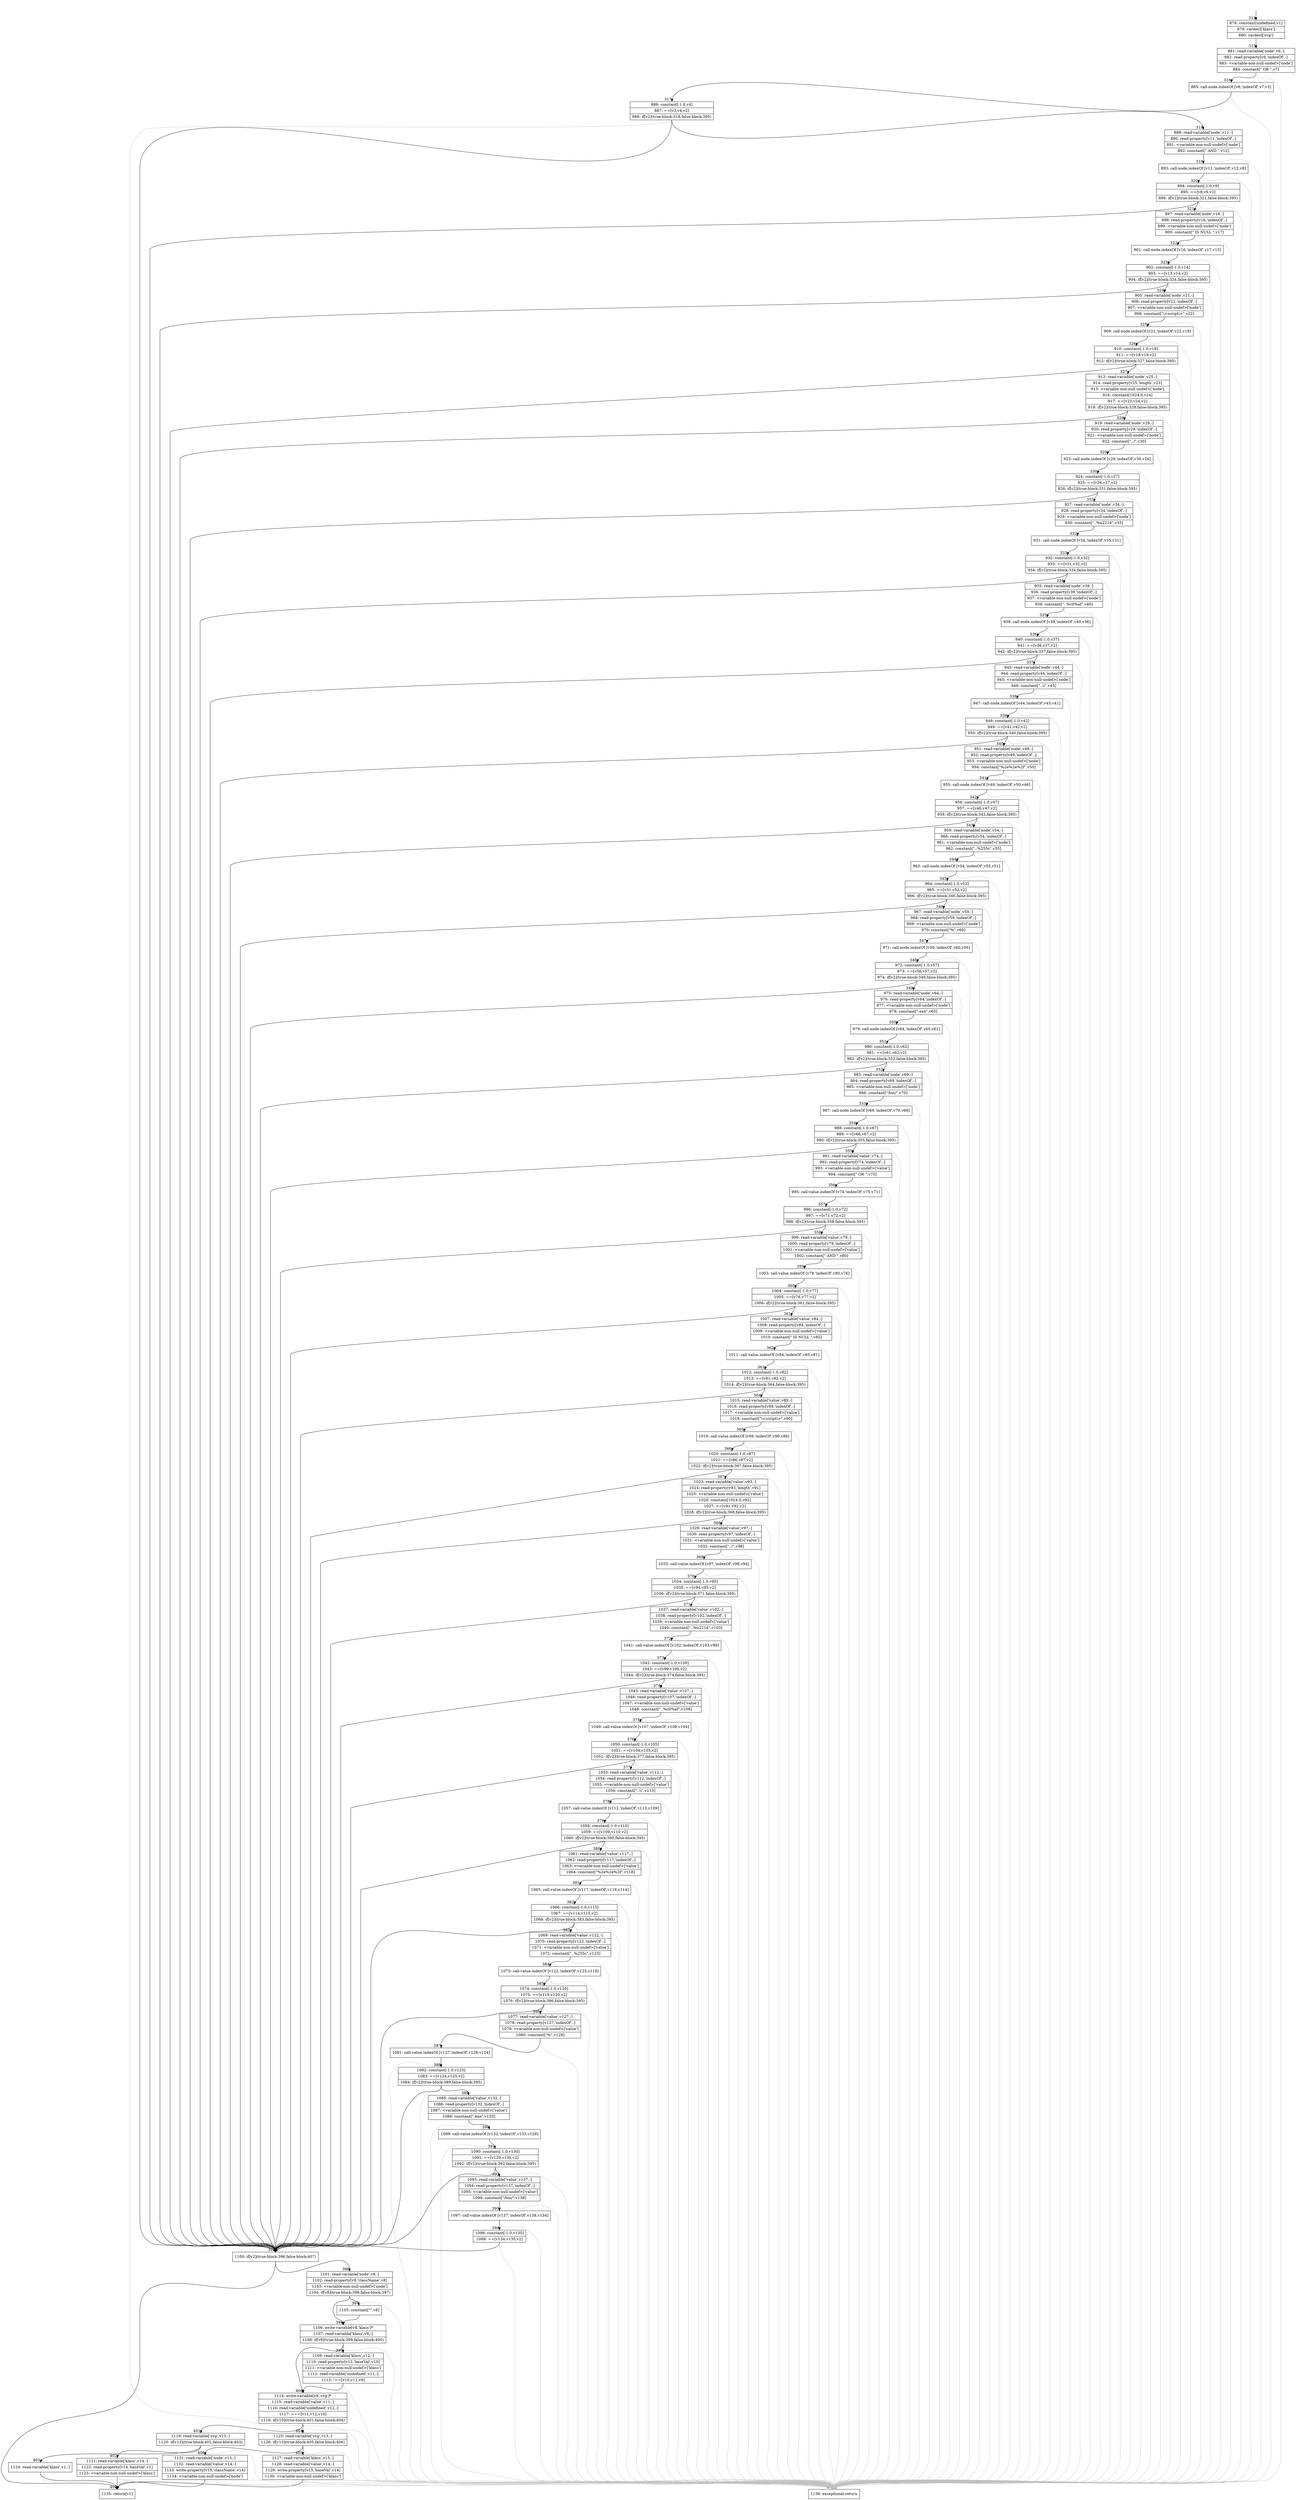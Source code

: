 digraph {
rankdir="TD"
BB_entry5[shape=none,label=""];
BB_entry5 -> BB314 [tailport=s, headport=n, headlabel="    314"]
BB314 [shape=record label="{878: constant[undefined,v1]|879: vardecl['klass']|880: vardecl['svg']}" ] 
BB314 -> BB315 [tailport=s, headport=n, headlabel="      315"]
BB315 [shape=record label="{881: read-variable['node',v6,-]|882: read-property[v6,'indexOf',-]|883: \<variable-non-null-undef\>['node']|884: constant[\" OR \",v7]}" ] 
BB315 -> BB316 [tailport=s, headport=n, headlabel="      316"]
BB315 -> BB408 [tailport=s, headport=n, color=gray, headlabel="      408"]
BB316 [shape=record label="{885: call-node.indexOf [v6,'indexOf',v7,v3]}" ] 
BB316 -> BB317 [tailport=s, headport=n, headlabel="      317"]
BB316 -> BB408 [tailport=s, headport=n, color=gray]
BB317 [shape=record label="{886: constant[-1.0,v4]|887: ==[v3,v4,v2]|888: if[v2](true-block:318,false-block:395)}" ] 
BB317 -> BB395 [tailport=s, headport=n, headlabel="      395"]
BB317 -> BB318 [tailport=s, headport=n, headlabel="      318"]
BB317 -> BB408 [tailport=s, headport=n, color=gray]
BB318 [shape=record label="{889: read-variable['node',v11,-]|890: read-property[v11,'indexOf',-]|891: \<variable-non-null-undef\>['node']|892: constant[\" AND \",v12]}" ] 
BB318 -> BB319 [tailport=s, headport=n, headlabel="      319"]
BB318 -> BB408 [tailport=s, headport=n, color=gray]
BB319 [shape=record label="{893: call-node.indexOf [v11,'indexOf',v12,v8]}" ] 
BB319 -> BB320 [tailport=s, headport=n, headlabel="      320"]
BB319 -> BB408 [tailport=s, headport=n, color=gray]
BB320 [shape=record label="{894: constant[-1.0,v9]|895: ==[v8,v9,v2]|896: if[v2](true-block:321,false-block:395)}" ] 
BB320 -> BB395 [tailport=s, headport=n]
BB320 -> BB321 [tailport=s, headport=n, headlabel="      321"]
BB320 -> BB408 [tailport=s, headport=n, color=gray]
BB321 [shape=record label="{897: read-variable['node',v16,-]|898: read-property[v16,'indexOf',-]|899: \<variable-non-null-undef\>['node']|900: constant[\" IS NULL \",v17]}" ] 
BB321 -> BB322 [tailport=s, headport=n, headlabel="      322"]
BB321 -> BB408 [tailport=s, headport=n, color=gray]
BB322 [shape=record label="{901: call-node.indexOf [v16,'indexOf',v17,v13]}" ] 
BB322 -> BB323 [tailport=s, headport=n, headlabel="      323"]
BB322 -> BB408 [tailport=s, headport=n, color=gray]
BB323 [shape=record label="{902: constant[-1.0,v14]|903: ==[v13,v14,v2]|904: if[v2](true-block:324,false-block:395)}" ] 
BB323 -> BB395 [tailport=s, headport=n]
BB323 -> BB324 [tailport=s, headport=n, headlabel="      324"]
BB323 -> BB408 [tailport=s, headport=n, color=gray]
BB324 [shape=record label="{905: read-variable['node',v21,-]|906: read-property[v21,'indexOf',-]|907: \<variable-non-null-undef\>['node']|908: constant[\"\\\<script\\\>\",v22]}" ] 
BB324 -> BB325 [tailport=s, headport=n, headlabel="      325"]
BB324 -> BB408 [tailport=s, headport=n, color=gray]
BB325 [shape=record label="{909: call-node.indexOf [v21,'indexOf',v22,v18]}" ] 
BB325 -> BB326 [tailport=s, headport=n, headlabel="      326"]
BB325 -> BB408 [tailport=s, headport=n, color=gray]
BB326 [shape=record label="{910: constant[-1.0,v19]|911: ==[v18,v19,v2]|912: if[v2](true-block:327,false-block:395)}" ] 
BB326 -> BB395 [tailport=s, headport=n]
BB326 -> BB327 [tailport=s, headport=n, headlabel="      327"]
BB326 -> BB408 [tailport=s, headport=n, color=gray]
BB327 [shape=record label="{913: read-variable['node',v25,-]|914: read-property[v25,'length',v23]|915: \<variable-non-null-undef\>['node']|916: constant[1024.0,v24]|917: \<=[v23,v24,v2]|918: if[v2](true-block:328,false-block:395)}" ] 
BB327 -> BB395 [tailport=s, headport=n]
BB327 -> BB328 [tailport=s, headport=n, headlabel="      328"]
BB327 -> BB408 [tailport=s, headport=n, color=gray]
BB328 [shape=record label="{919: read-variable['node',v29,-]|920: read-property[v29,'indexOf',-]|921: \<variable-non-null-undef\>['node']|922: constant[\"../\",v30]}" ] 
BB328 -> BB329 [tailport=s, headport=n, headlabel="      329"]
BB328 -> BB408 [tailport=s, headport=n, color=gray]
BB329 [shape=record label="{923: call-node.indexOf [v29,'indexOf',v30,v26]}" ] 
BB329 -> BB330 [tailport=s, headport=n, headlabel="      330"]
BB329 -> BB408 [tailport=s, headport=n, color=gray]
BB330 [shape=record label="{924: constant[-1.0,v27]|925: ==[v26,v27,v2]|926: if[v2](true-block:331,false-block:395)}" ] 
BB330 -> BB395 [tailport=s, headport=n]
BB330 -> BB331 [tailport=s, headport=n, headlabel="      331"]
BB330 -> BB408 [tailport=s, headport=n, color=gray]
BB331 [shape=record label="{927: read-variable['node',v34,-]|928: read-property[v34,'indexOf',-]|929: \<variable-non-null-undef\>['node']|930: constant[\"..%u2216\",v35]}" ] 
BB331 -> BB332 [tailport=s, headport=n, headlabel="      332"]
BB331 -> BB408 [tailport=s, headport=n, color=gray]
BB332 [shape=record label="{931: call-node.indexOf [v34,'indexOf',v35,v31]}" ] 
BB332 -> BB333 [tailport=s, headport=n, headlabel="      333"]
BB332 -> BB408 [tailport=s, headport=n, color=gray]
BB333 [shape=record label="{932: constant[-1.0,v32]|933: ==[v31,v32,v2]|934: if[v2](true-block:334,false-block:395)}" ] 
BB333 -> BB395 [tailport=s, headport=n]
BB333 -> BB334 [tailport=s, headport=n, headlabel="      334"]
BB333 -> BB408 [tailport=s, headport=n, color=gray]
BB334 [shape=record label="{935: read-variable['node',v39,-]|936: read-property[v39,'indexOf',-]|937: \<variable-non-null-undef\>['node']|938: constant[\"..%c0%af\",v40]}" ] 
BB334 -> BB335 [tailport=s, headport=n, headlabel="      335"]
BB334 -> BB408 [tailport=s, headport=n, color=gray]
BB335 [shape=record label="{939: call-node.indexOf [v39,'indexOf',v40,v36]}" ] 
BB335 -> BB336 [tailport=s, headport=n, headlabel="      336"]
BB335 -> BB408 [tailport=s, headport=n, color=gray]
BB336 [shape=record label="{940: constant[-1.0,v37]|941: ==[v36,v37,v2]|942: if[v2](true-block:337,false-block:395)}" ] 
BB336 -> BB395 [tailport=s, headport=n]
BB336 -> BB337 [tailport=s, headport=n, headlabel="      337"]
BB336 -> BB408 [tailport=s, headport=n, color=gray]
BB337 [shape=record label="{943: read-variable['node',v44,-]|944: read-property[v44,'indexOf',-]|945: \<variable-non-null-undef\>['node']|946: constant[\"..\\\\\",v45]}" ] 
BB337 -> BB338 [tailport=s, headport=n, headlabel="      338"]
BB337 -> BB408 [tailport=s, headport=n, color=gray]
BB338 [shape=record label="{947: call-node.indexOf [v44,'indexOf',v45,v41]}" ] 
BB338 -> BB339 [tailport=s, headport=n, headlabel="      339"]
BB338 -> BB408 [tailport=s, headport=n, color=gray]
BB339 [shape=record label="{948: constant[-1.0,v42]|949: ==[v41,v42,v2]|950: if[v2](true-block:340,false-block:395)}" ] 
BB339 -> BB395 [tailport=s, headport=n]
BB339 -> BB340 [tailport=s, headport=n, headlabel="      340"]
BB339 -> BB408 [tailport=s, headport=n, color=gray]
BB340 [shape=record label="{951: read-variable['node',v49,-]|952: read-property[v49,'indexOf',-]|953: \<variable-non-null-undef\>['node']|954: constant[\"%2e%2e%2f\",v50]}" ] 
BB340 -> BB341 [tailport=s, headport=n, headlabel="      341"]
BB340 -> BB408 [tailport=s, headport=n, color=gray]
BB341 [shape=record label="{955: call-node.indexOf [v49,'indexOf',v50,v46]}" ] 
BB341 -> BB342 [tailport=s, headport=n, headlabel="      342"]
BB341 -> BB408 [tailport=s, headport=n, color=gray]
BB342 [shape=record label="{956: constant[-1.0,v47]|957: ==[v46,v47,v2]|958: if[v2](true-block:343,false-block:395)}" ] 
BB342 -> BB395 [tailport=s, headport=n]
BB342 -> BB343 [tailport=s, headport=n, headlabel="      343"]
BB342 -> BB408 [tailport=s, headport=n, color=gray]
BB343 [shape=record label="{959: read-variable['node',v54,-]|960: read-property[v54,'indexOf',-]|961: \<variable-non-null-undef\>['node']|962: constant[\"..%255c\",v55]}" ] 
BB343 -> BB344 [tailport=s, headport=n, headlabel="      344"]
BB343 -> BB408 [tailport=s, headport=n, color=gray]
BB344 [shape=record label="{963: call-node.indexOf [v54,'indexOf',v55,v51]}" ] 
BB344 -> BB345 [tailport=s, headport=n, headlabel="      345"]
BB344 -> BB408 [tailport=s, headport=n, color=gray]
BB345 [shape=record label="{964: constant[-1.0,v52]|965: ==[v51,v52,v2]|966: if[v2](true-block:346,false-block:395)}" ] 
BB345 -> BB395 [tailport=s, headport=n]
BB345 -> BB346 [tailport=s, headport=n, headlabel="      346"]
BB345 -> BB408 [tailport=s, headport=n, color=gray]
BB346 [shape=record label="{967: read-variable['node',v59,-]|968: read-property[v59,'indexOf',-]|969: \<variable-non-null-undef\>['node']|970: constant[\"%\",v60]}" ] 
BB346 -> BB347 [tailport=s, headport=n, headlabel="      347"]
BB346 -> BB408 [tailport=s, headport=n, color=gray]
BB347 [shape=record label="{971: call-node.indexOf [v59,'indexOf',v60,v56]}" ] 
BB347 -> BB348 [tailport=s, headport=n, headlabel="      348"]
BB347 -> BB408 [tailport=s, headport=n, color=gray]
BB348 [shape=record label="{972: constant[-1.0,v57]|973: ==[v56,v57,v2]|974: if[v2](true-block:349,false-block:395)}" ] 
BB348 -> BB395 [tailport=s, headport=n]
BB348 -> BB349 [tailport=s, headport=n, headlabel="      349"]
BB348 -> BB408 [tailport=s, headport=n, color=gray]
BB349 [shape=record label="{975: read-variable['node',v64,-]|976: read-property[v64,'indexOf',-]|977: \<variable-non-null-undef\>['node']|978: constant[\".exe\",v65]}" ] 
BB349 -> BB350 [tailport=s, headport=n, headlabel="      350"]
BB349 -> BB408 [tailport=s, headport=n, color=gray]
BB350 [shape=record label="{979: call-node.indexOf [v64,'indexOf',v65,v61]}" ] 
BB350 -> BB351 [tailport=s, headport=n, headlabel="      351"]
BB350 -> BB408 [tailport=s, headport=n, color=gray]
BB351 [shape=record label="{980: constant[-1.0,v62]|981: ==[v61,v62,v2]|982: if[v2](true-block:352,false-block:395)}" ] 
BB351 -> BB395 [tailport=s, headport=n]
BB351 -> BB352 [tailport=s, headport=n, headlabel="      352"]
BB351 -> BB408 [tailport=s, headport=n, color=gray]
BB352 [shape=record label="{983: read-variable['node',v69,-]|984: read-property[v69,'indexOf',-]|985: \<variable-non-null-undef\>['node']|986: constant[\"/bin/\",v70]}" ] 
BB352 -> BB353 [tailport=s, headport=n, headlabel="      353"]
BB352 -> BB408 [tailport=s, headport=n, color=gray]
BB353 [shape=record label="{987: call-node.indexOf [v69,'indexOf',v70,v66]}" ] 
BB353 -> BB354 [tailport=s, headport=n, headlabel="      354"]
BB353 -> BB408 [tailport=s, headport=n, color=gray]
BB354 [shape=record label="{988: constant[-1.0,v67]|989: ==[v66,v67,v2]|990: if[v2](true-block:355,false-block:395)}" ] 
BB354 -> BB395 [tailport=s, headport=n]
BB354 -> BB355 [tailport=s, headport=n, headlabel="      355"]
BB354 -> BB408 [tailport=s, headport=n, color=gray]
BB355 [shape=record label="{991: read-variable['value',v74,-]|992: read-property[v74,'indexOf',-]|993: \<variable-non-null-undef\>['value']|994: constant[\" OR \",v75]}" ] 
BB355 -> BB356 [tailport=s, headport=n, headlabel="      356"]
BB355 -> BB408 [tailport=s, headport=n, color=gray]
BB356 [shape=record label="{995: call-value.indexOf [v74,'indexOf',v75,v71]}" ] 
BB356 -> BB357 [tailport=s, headport=n, headlabel="      357"]
BB356 -> BB408 [tailport=s, headport=n, color=gray]
BB357 [shape=record label="{996: constant[-1.0,v72]|997: ==[v71,v72,v2]|998: if[v2](true-block:358,false-block:395)}" ] 
BB357 -> BB395 [tailport=s, headport=n]
BB357 -> BB358 [tailport=s, headport=n, headlabel="      358"]
BB357 -> BB408 [tailport=s, headport=n, color=gray]
BB358 [shape=record label="{999: read-variable['value',v79,-]|1000: read-property[v79,'indexOf',-]|1001: \<variable-non-null-undef\>['value']|1002: constant[\" AND \",v80]}" ] 
BB358 -> BB359 [tailport=s, headport=n, headlabel="      359"]
BB358 -> BB408 [tailport=s, headport=n, color=gray]
BB359 [shape=record label="{1003: call-value.indexOf [v79,'indexOf',v80,v76]}" ] 
BB359 -> BB360 [tailport=s, headport=n, headlabel="      360"]
BB359 -> BB408 [tailport=s, headport=n, color=gray]
BB360 [shape=record label="{1004: constant[-1.0,v77]|1005: ==[v76,v77,v2]|1006: if[v2](true-block:361,false-block:395)}" ] 
BB360 -> BB395 [tailport=s, headport=n]
BB360 -> BB361 [tailport=s, headport=n, headlabel="      361"]
BB360 -> BB408 [tailport=s, headport=n, color=gray]
BB361 [shape=record label="{1007: read-variable['value',v84,-]|1008: read-property[v84,'indexOf',-]|1009: \<variable-non-null-undef\>['value']|1010: constant[\" IS NULL \",v85]}" ] 
BB361 -> BB362 [tailport=s, headport=n, headlabel="      362"]
BB361 -> BB408 [tailport=s, headport=n, color=gray]
BB362 [shape=record label="{1011: call-value.indexOf [v84,'indexOf',v85,v81]}" ] 
BB362 -> BB363 [tailport=s, headport=n, headlabel="      363"]
BB362 -> BB408 [tailport=s, headport=n, color=gray]
BB363 [shape=record label="{1012: constant[-1.0,v82]|1013: ==[v81,v82,v2]|1014: if[v2](true-block:364,false-block:395)}" ] 
BB363 -> BB395 [tailport=s, headport=n]
BB363 -> BB364 [tailport=s, headport=n, headlabel="      364"]
BB363 -> BB408 [tailport=s, headport=n, color=gray]
BB364 [shape=record label="{1015: read-variable['value',v89,-]|1016: read-property[v89,'indexOf',-]|1017: \<variable-non-null-undef\>['value']|1018: constant[\"\\\<script\\\>\",v90]}" ] 
BB364 -> BB365 [tailport=s, headport=n, headlabel="      365"]
BB364 -> BB408 [tailport=s, headport=n, color=gray]
BB365 [shape=record label="{1019: call-value.indexOf [v89,'indexOf',v90,v86]}" ] 
BB365 -> BB366 [tailport=s, headport=n, headlabel="      366"]
BB365 -> BB408 [tailport=s, headport=n, color=gray]
BB366 [shape=record label="{1020: constant[-1.0,v87]|1021: ==[v86,v87,v2]|1022: if[v2](true-block:367,false-block:395)}" ] 
BB366 -> BB395 [tailport=s, headport=n]
BB366 -> BB367 [tailport=s, headport=n, headlabel="      367"]
BB366 -> BB408 [tailport=s, headport=n, color=gray]
BB367 [shape=record label="{1023: read-variable['value',v93,-]|1024: read-property[v93,'length',v91]|1025: \<variable-non-null-undef\>['value']|1026: constant[1024.0,v92]|1027: \<=[v91,v92,v2]|1028: if[v2](true-block:368,false-block:395)}" ] 
BB367 -> BB395 [tailport=s, headport=n]
BB367 -> BB368 [tailport=s, headport=n, headlabel="      368"]
BB367 -> BB408 [tailport=s, headport=n, color=gray]
BB368 [shape=record label="{1029: read-variable['value',v97,-]|1030: read-property[v97,'indexOf',-]|1031: \<variable-non-null-undef\>['value']|1032: constant[\"../\",v98]}" ] 
BB368 -> BB369 [tailport=s, headport=n, headlabel="      369"]
BB368 -> BB408 [tailport=s, headport=n, color=gray]
BB369 [shape=record label="{1033: call-value.indexOf [v97,'indexOf',v98,v94]}" ] 
BB369 -> BB370 [tailport=s, headport=n, headlabel="      370"]
BB369 -> BB408 [tailport=s, headport=n, color=gray]
BB370 [shape=record label="{1034: constant[-1.0,v95]|1035: ==[v94,v95,v2]|1036: if[v2](true-block:371,false-block:395)}" ] 
BB370 -> BB395 [tailport=s, headport=n]
BB370 -> BB371 [tailport=s, headport=n, headlabel="      371"]
BB370 -> BB408 [tailport=s, headport=n, color=gray]
BB371 [shape=record label="{1037: read-variable['value',v102,-]|1038: read-property[v102,'indexOf',-]|1039: \<variable-non-null-undef\>['value']|1040: constant[\"..%u2216\",v103]}" ] 
BB371 -> BB372 [tailport=s, headport=n, headlabel="      372"]
BB371 -> BB408 [tailport=s, headport=n, color=gray]
BB372 [shape=record label="{1041: call-value.indexOf [v102,'indexOf',v103,v99]}" ] 
BB372 -> BB373 [tailport=s, headport=n, headlabel="      373"]
BB372 -> BB408 [tailport=s, headport=n, color=gray]
BB373 [shape=record label="{1042: constant[-1.0,v100]|1043: ==[v99,v100,v2]|1044: if[v2](true-block:374,false-block:395)}" ] 
BB373 -> BB395 [tailport=s, headport=n]
BB373 -> BB374 [tailport=s, headport=n, headlabel="      374"]
BB373 -> BB408 [tailport=s, headport=n, color=gray]
BB374 [shape=record label="{1045: read-variable['value',v107,-]|1046: read-property[v107,'indexOf',-]|1047: \<variable-non-null-undef\>['value']|1048: constant[\"..%c0%af\",v108]}" ] 
BB374 -> BB375 [tailport=s, headport=n, headlabel="      375"]
BB374 -> BB408 [tailport=s, headport=n, color=gray]
BB375 [shape=record label="{1049: call-value.indexOf [v107,'indexOf',v108,v104]}" ] 
BB375 -> BB376 [tailport=s, headport=n, headlabel="      376"]
BB375 -> BB408 [tailport=s, headport=n, color=gray]
BB376 [shape=record label="{1050: constant[-1.0,v105]|1051: ==[v104,v105,v2]|1052: if[v2](true-block:377,false-block:395)}" ] 
BB376 -> BB395 [tailport=s, headport=n]
BB376 -> BB377 [tailport=s, headport=n, headlabel="      377"]
BB376 -> BB408 [tailport=s, headport=n, color=gray]
BB377 [shape=record label="{1053: read-variable['value',v112,-]|1054: read-property[v112,'indexOf',-]|1055: \<variable-non-null-undef\>['value']|1056: constant[\"..\\\\\",v113]}" ] 
BB377 -> BB378 [tailport=s, headport=n, headlabel="      378"]
BB377 -> BB408 [tailport=s, headport=n, color=gray]
BB378 [shape=record label="{1057: call-value.indexOf [v112,'indexOf',v113,v109]}" ] 
BB378 -> BB379 [tailport=s, headport=n, headlabel="      379"]
BB378 -> BB408 [tailport=s, headport=n, color=gray]
BB379 [shape=record label="{1058: constant[-1.0,v110]|1059: ==[v109,v110,v2]|1060: if[v2](true-block:380,false-block:395)}" ] 
BB379 -> BB395 [tailport=s, headport=n]
BB379 -> BB380 [tailport=s, headport=n, headlabel="      380"]
BB379 -> BB408 [tailport=s, headport=n, color=gray]
BB380 [shape=record label="{1061: read-variable['value',v117,-]|1062: read-property[v117,'indexOf',-]|1063: \<variable-non-null-undef\>['value']|1064: constant[\"%2e%2e%2f\",v118]}" ] 
BB380 -> BB381 [tailport=s, headport=n, headlabel="      381"]
BB380 -> BB408 [tailport=s, headport=n, color=gray]
BB381 [shape=record label="{1065: call-value.indexOf [v117,'indexOf',v118,v114]}" ] 
BB381 -> BB382 [tailport=s, headport=n, headlabel="      382"]
BB381 -> BB408 [tailport=s, headport=n, color=gray]
BB382 [shape=record label="{1066: constant[-1.0,v115]|1067: ==[v114,v115,v2]|1068: if[v2](true-block:383,false-block:395)}" ] 
BB382 -> BB395 [tailport=s, headport=n]
BB382 -> BB383 [tailport=s, headport=n, headlabel="      383"]
BB382 -> BB408 [tailport=s, headport=n, color=gray]
BB383 [shape=record label="{1069: read-variable['value',v122,-]|1070: read-property[v122,'indexOf',-]|1071: \<variable-non-null-undef\>['value']|1072: constant[\"..%255c\",v123]}" ] 
BB383 -> BB384 [tailport=s, headport=n, headlabel="      384"]
BB383 -> BB408 [tailport=s, headport=n, color=gray]
BB384 [shape=record label="{1073: call-value.indexOf [v122,'indexOf',v123,v119]}" ] 
BB384 -> BB385 [tailport=s, headport=n, headlabel="      385"]
BB384 -> BB408 [tailport=s, headport=n, color=gray]
BB385 [shape=record label="{1074: constant[-1.0,v120]|1075: ==[v119,v120,v2]|1076: if[v2](true-block:386,false-block:395)}" ] 
BB385 -> BB395 [tailport=s, headport=n]
BB385 -> BB386 [tailport=s, headport=n, headlabel="      386"]
BB385 -> BB408 [tailport=s, headport=n, color=gray]
BB386 [shape=record label="{1077: read-variable['value',v127,-]|1078: read-property[v127,'indexOf',-]|1079: \<variable-non-null-undef\>['value']|1080: constant[\"%\",v128]}" ] 
BB386 -> BB387 [tailport=s, headport=n, headlabel="      387"]
BB386 -> BB408 [tailport=s, headport=n, color=gray]
BB387 [shape=record label="{1081: call-value.indexOf [v127,'indexOf',v128,v124]}" ] 
BB387 -> BB388 [tailport=s, headport=n, headlabel="      388"]
BB387 -> BB408 [tailport=s, headport=n, color=gray]
BB388 [shape=record label="{1082: constant[-1.0,v125]|1083: ==[v124,v125,v2]|1084: if[v2](true-block:389,false-block:395)}" ] 
BB388 -> BB395 [tailport=s, headport=n]
BB388 -> BB389 [tailport=s, headport=n, headlabel="      389"]
BB388 -> BB408 [tailport=s, headport=n, color=gray]
BB389 [shape=record label="{1085: read-variable['value',v132,-]|1086: read-property[v132,'indexOf',-]|1087: \<variable-non-null-undef\>['value']|1088: constant[\".exe\",v133]}" ] 
BB389 -> BB390 [tailport=s, headport=n, headlabel="      390"]
BB389 -> BB408 [tailport=s, headport=n, color=gray]
BB390 [shape=record label="{1089: call-value.indexOf [v132,'indexOf',v133,v129]}" ] 
BB390 -> BB391 [tailport=s, headport=n, headlabel="      391"]
BB390 -> BB408 [tailport=s, headport=n, color=gray]
BB391 [shape=record label="{1090: constant[-1.0,v130]|1091: ==[v129,v130,v2]|1092: if[v2](true-block:392,false-block:395)}" ] 
BB391 -> BB395 [tailport=s, headport=n]
BB391 -> BB392 [tailport=s, headport=n, headlabel="      392"]
BB391 -> BB408 [tailport=s, headport=n, color=gray]
BB392 [shape=record label="{1093: read-variable['value',v137,-]|1094: read-property[v137,'indexOf',-]|1095: \<variable-non-null-undef\>['value']|1096: constant[\"/bin/\",v138]}" ] 
BB392 -> BB393 [tailport=s, headport=n, headlabel="      393"]
BB392 -> BB408 [tailport=s, headport=n, color=gray]
BB393 [shape=record label="{1097: call-value.indexOf [v137,'indexOf',v138,v134]}" ] 
BB393 -> BB394 [tailport=s, headport=n, headlabel="      394"]
BB393 -> BB408 [tailport=s, headport=n, color=gray]
BB394 [shape=record label="{1098: constant[-1.0,v135]|1099: ==[v134,v135,v2]}" ] 
BB394 -> BB395 [tailport=s, headport=n]
BB394 -> BB408 [tailport=s, headport=n, color=gray]
BB395 [shape=record label="{1100: if[v2](true-block:396,false-block:407)}" ] 
BB395 -> BB396 [tailport=s, headport=n, headlabel="      396"]
BB395 -> BB407 [tailport=s, headport=n, headlabel="      407"]
BB396 [shape=record label="{1101: read-variable['node',v9,-]|1102: read-property[v9,'className',v8]|1103: \<variable-non-null-undef\>['node']|1104: if[v8](true-block:398,false-block:397)}" ] 
BB396 -> BB398 [tailport=s, headport=n, headlabel="      398"]
BB396 -> BB397 [tailport=s, headport=n, headlabel="      397"]
BB396 -> BB408 [tailport=s, headport=n, color=gray]
BB397 [shape=record label="{1105: constant[\"\",v8]}" ] 
BB397 -> BB398 [tailport=s, headport=n]
BB398 [shape=record label="{1106: write-variable[v8,'klass']*|1107: read-variable['klass',v9,-]|1108: if[v9](true-block:399,false-block:400)}" ] 
BB398 -> BB400 [tailport=s, headport=n, headlabel="      400"]
BB398 -> BB399 [tailport=s, headport=n, headlabel="      399"]
BB398 -> BB408 [tailport=s, headport=n, color=gray]
BB399 [shape=record label="{1109: read-variable['klass',v12,-]|1110: read-property[v12,'baseVal',v10]|1111: \<variable-non-null-undef\>['klass']|1112: read-variable['undefined',v11,-]|1113: !==[v10,v11,v9]}" ] 
BB399 -> BB400 [tailport=s, headport=n]
BB399 -> BB408 [tailport=s, headport=n, color=gray]
BB400 [shape=record label="{1114: write-variable[v9,'svg']*|1115: read-variable['value',v11,-]|1116: read-variable['undefined',v12,-]|1117: ===[v11,v12,v10]|1118: if[v10](true-block:401,false-block:404)}" ] 
BB400 -> BB401 [tailport=s, headport=n, headlabel="      401"]
BB400 -> BB404 [tailport=s, headport=n, headlabel="      404"]
BB400 -> BB408 [tailport=s, headport=n, color=gray]
BB401 [shape=record label="{1119: read-variable['svg',v13,-]|1120: if[v13](true-block:402,false-block:403)}" ] 
BB401 -> BB402 [tailport=s, headport=n, headlabel="      402"]
BB401 -> BB403 [tailport=s, headport=n, headlabel="      403"]
BB401 -> BB408 [tailport=s, headport=n, color=gray]
BB402 [shape=record label="{1121: read-variable['klass',v14,-]|1122: read-property[v14,'baseVal',v1]|1123: \<variable-non-null-undef\>['klass']}" ] 
BB402 -> BB407 [tailport=s, headport=n]
BB402 -> BB408 [tailport=s, headport=n, color=gray]
BB403 [shape=record label="{1124: read-variable['klass',v1,-]}" ] 
BB403 -> BB407 [tailport=s, headport=n]
BB403 -> BB408 [tailport=s, headport=n, color=gray]
BB404 [shape=record label="{1125: read-variable['svg',v13,-]|1126: if[v13](true-block:405,false-block:406)}" ] 
BB404 -> BB405 [tailport=s, headport=n, headlabel="      405"]
BB404 -> BB406 [tailport=s, headport=n, headlabel="      406"]
BB404 -> BB408 [tailport=s, headport=n, color=gray]
BB405 [shape=record label="{1127: read-variable['klass',v15,-]|1128: read-variable['value',v14,-]|1129: write-property[v15,'baseVal',v14]|1130: \<variable-non-null-undef\>['klass']}" ] 
BB405 -> BB407 [tailport=s, headport=n]
BB405 -> BB408 [tailport=s, headport=n, color=gray]
BB406 [shape=record label="{1131: read-variable['node',v15,-]|1132: read-variable['value',v14,-]|1133: write-property[v15,'className',v14]|1134: \<variable-non-null-undef\>['node']}" ] 
BB406 -> BB407 [tailport=s, headport=n]
BB406 -> BB408 [tailport=s, headport=n, color=gray]
BB407 [shape=record label="{1135: return[v1]}" ] 
BB408 [shape=record label="{1136: exceptional-return}" ] 
//#$~ 203
}
